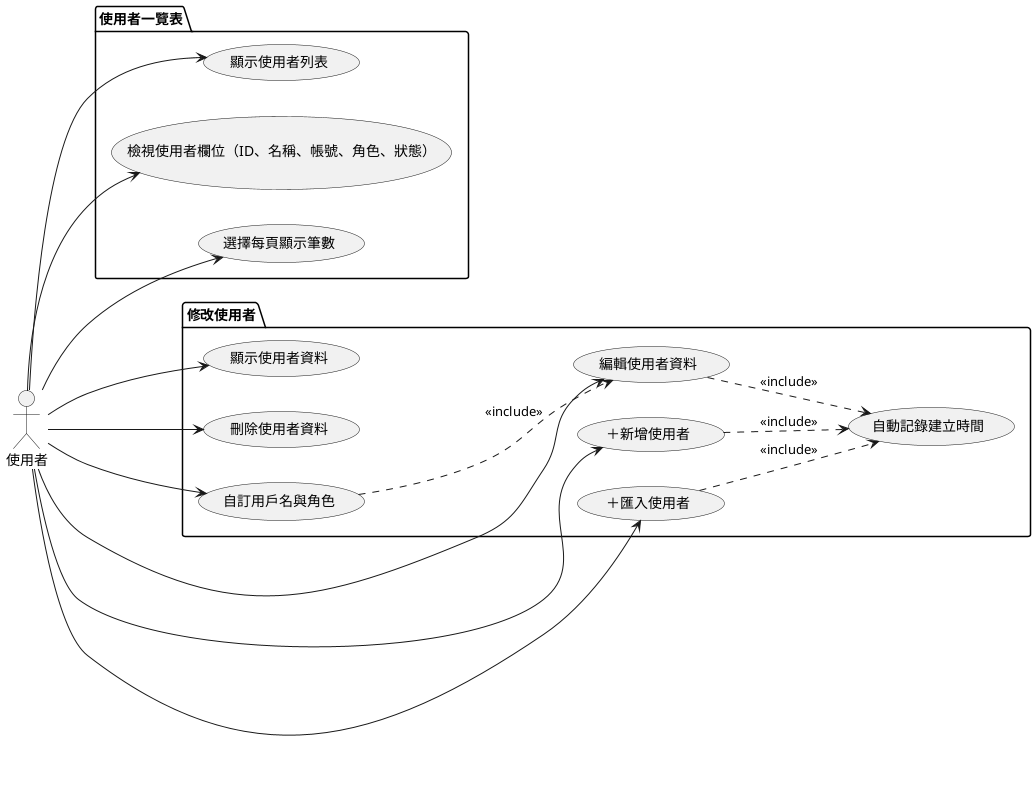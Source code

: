 @startuml

left to right direction

actor 使用者

package "使用者一覽表" {
    usecase "顯示使用者列表" as UC1
    usecase "檢視使用者欄位（ID、名稱、帳號、角色、狀態）" as UC2
    usecase "選擇每頁顯示筆數" as UC3
}

package "修改使用者" {
    usecase "顯示使用者資料" as UC4
    usecase "編輯使用者資料" as UC5
    usecase "刪除使用者資料" as UC6
    usecase "自訂用戶名與角色" as UC7
    usecase "＋新增使用者" as UC8
    usecase "＋匯入使用者" as UC9
    usecase "自動記錄建立時間" as UC10
}

UC5 .down.> UC10 : <<include>>
UC7 .down.> UC5 : <<include>>
UC8 .down.> UC10 : <<include>>
UC9 .down.> UC10 : <<include>>

使用者 --> UC1
使用者 --> UC2
使用者 --> UC3
使用者 --> UC4
使用者 --> UC5
使用者 --> UC6
使用者 --> UC7
使用者 --> UC8
使用者 --> UC9

@enduml
